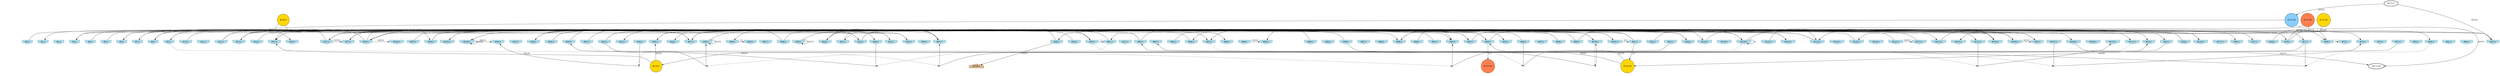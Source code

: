 digraph G {
node[shape = circle]
rankInputs [style = invisible]
rankOutputs [style = invisible]
rankInputs -> rankOutputs [color=invis]
0 [label="#0:1", style = filled, shape = invhouse, color=lightblue]
1 [label="#1:1", style = filled, shape = invhouse, color=lightblue]
2 [label="#2:1", style = filled, shape = invhouse, color=lightblue]
3 [label="#3:1", style = filled, shape = invhouse, color=lightblue]
4 [label="#4:1", style = filled, shape = invhouse, color=lightblue]
5 [label="#5:1", style = filled, shape = invhouse, color=lightblue]
6 [label="#6:1", style = filled, shape = invhouse, color=lightblue]
7 [label="#7:1", style = filled, shape = invhouse, color=lightblue]
8 [label="#8:1", style = filled, shape = invhouse, color=lightblue]
9 [label="#9:1", style = filled, shape = invhouse, color=lightblue]
10 [label="#10:1", style = filled, shape = invhouse, color=lightblue]
11 [label="#11:1", style = filled, shape = invhouse, color=lightblue]
12 [label="#12:1", style = filled, shape = invhouse, color=lightblue]
13 [label="#13:1", style = filled, shape = invhouse, color=lightblue]
14 [label="#14:1", style = filled, shape = invhouse, color=lightblue]
15 [label="#15:1", style = filled, shape = invhouse, color=lightblue]
16 [label="#16:1", style = filled, shape = invhouse, color=lightblue]
17 [label="#17:1", style = filled, shape = invhouse, color=lightblue]
18 [label="#18:1", style = filled, shape = invhouse, color=lightblue]
19 [label="#19:1", style = filled, shape = invhouse, color=lightblue]
20 [label="#20:1", style = filled, shape = invhouse, color=lightblue]
21 [label="#21:1", style = filled, shape = invhouse, color=lightblue]
22 [label="#22:1", style = filled, shape = invhouse, color=lightblue]
23 [label="#23:1", style = filled, shape = invhouse, color=lightblue]
24 [label="#24:1", style = filled, shape = invhouse, color=lightblue]
25 [label="#25:1", style = filled, shape = invhouse, color=lightblue]
26 [label="#26:1", style = filled, shape = invhouse, color=lightblue]
27 [label="#27:1", style = filled, shape = invhouse, color=lightblue]
28 [label="#28:1", style = filled, shape = invhouse, color=lightblue]
29 [label="#29:1", style = filled, shape = invhouse, color=lightblue]
30 [label="#30:1", style = filled, shape = invhouse, color=lightblue]
31 [label="#31:1", style = filled, shape = invhouse, color=lightblue]
32 [label="#32:1", style = filled, shape = invhouse, color=lightblue]
33 [label="#33:1", style = filled, shape = invhouse, color=lightblue]
34 [label="#34:1", style = filled, shape = invhouse, color=lightblue]
35 [label="#35:1", style = filled, shape = invhouse, color=lightblue]
36 [label="#36:1", style = filled, shape = invhouse, color=lightblue]
37 [label="#37:1", style = filled, shape = invhouse, color=lightblue]
38 [label="#38:1", style = filled, shape = invhouse, color=lightblue]
39 [label="#39:1", style = filled, shape = invhouse, color=lightblue]
40 [label="#40:1", style = filled, shape = invhouse, color=lightblue]
41 [label="#41:1", style = filled, shape = invhouse, color=lightblue]
42 [label="#42:1", style = filled, shape = invhouse, color=lightblue]
43 [label="#43:1", style = filled, shape = invhouse, color=lightblue]
44 [label="#44:1", style = filled, shape = invhouse, color=lightblue]
45 [label="#45:1", style = filled, shape = invhouse, color=lightblue]
46 [label="#46:1", style = filled, shape = invhouse, color=lightblue]
47 [label="#47:1", style = filled, shape = invhouse, color=lightblue]
48 [label="#48:1", style = filled, shape = invhouse, color=lightblue]
49 [label="#49:1", style = filled, shape = invhouse, color=lightblue]
50 [label="#50:1", style = filled, shape = invhouse, color=lightblue]
51 [label="#51:1", style = filled, shape = invhouse, color=lightblue]
52 [label="#52:1", style = filled, shape = invhouse, color=lightblue]
53 [label="#53:1", style = filled, shape = invhouse, color=lightblue]
54 [label="#54:1", style = filled, shape = invhouse, color=lightblue]
55 [label="#55:1", style = filled, shape = invhouse, color=lightblue]
56 [label="#56:1", style = filled, shape = invhouse, color=lightblue]
57 [label="#57:1", style = filled, shape = invhouse, color=lightblue]
58 [label="#58:1", style = filled, shape = invhouse, color=lightblue]
59 [label="#59:1", style = filled, shape = invhouse, color=lightblue]
60 [label="#60:1", style = filled, shape = invhouse, color=lightblue]
61 [label="#61:1", style = filled, shape = invhouse, color=lightblue]
62 [label="#62:1", style = filled, shape = invhouse, color=lightblue]
63 [label="#63:1", style = filled, shape = invhouse, color=lightblue]
64 [label="#64:1", style = filled, shape = invhouse, color=lightblue]
65 [label="#65:1", style = filled, shape = invhouse, color=lightblue]
66 [label="#66:1", style = filled, shape = invhouse, color=lightblue]
67 [label="#67:1", style = filled, shape = invhouse, color=lightblue]
68 [label="#68:1", style = filled, shape = invhouse, color=lightblue]
69 [label="#69:1", style = filled, shape = invhouse, color=lightblue]
70 [label="#70:1", style = filled, shape = invhouse, color=lightblue]
71 [label="#71:1", style = filled, shape = invhouse, color=lightblue]
72 [label="#72:1", style = filled, shape = invhouse, color=lightblue]
73 [label="#73:1", style = filled, shape = invhouse, color=lightblue]
74 [label="#74:1", style = filled, shape = invhouse, color=lightblue]
75 [label="#75:1", style = filled, shape = invhouse, color=lightblue]
76 [label="#76:1", style = filled, shape = invhouse, color=lightblue]
77 [label="#77:1", style = filled, shape = invhouse, color=lightblue]
78 [label="#78:1", style = filled, shape = invhouse, color=lightblue]
79 [label="#79:1", style = filled, shape = invhouse, color=lightblue]
80 [label="#80:1", style = filled, shape = invhouse, color=lightblue]
81 [label="#81:1", style = filled, shape = invhouse, color=lightblue]
82 [label="#82:1", style = filled, shape = invhouse, color=lightblue]
83 [label="#83:1", style = filled, shape = invhouse, color=lightblue]
84 [label="#84:1", style = filled, shape = invhouse, color=lightblue]
85 [label="#85:1", style = filled, shape = invhouse, color=lightblue]
86 [label="#86:1", style = filled, shape = invhouse, color=lightblue]
87 [label="#87:1", style = filled, shape = invhouse, color=lightblue]
88 [label="#88:1", style = filled, shape = invhouse, color=lightblue]
89 [label="#89:1", style = filled, shape = invhouse, color=lightblue]
90 [label="#90:1", style = filled, shape = invhouse, color=lightblue]
91 [label="#91:1", style = filled, shape = invhouse, color=lightblue]
92 [label="#92:1", style = filled, shape = invhouse, color=lightblue]
93 [label="#93:1", style = filled, shape = invhouse, color=lightblue]
94 [label="#94:1", style = filled, shape = invhouse, color=lightblue]
95 [label="#95:1", style = filled, shape = invhouse, color=lightblue]
96 [label="#96:1", style = filled, shape = invhouse, color=lightblue]
97 [label="#97:1", style = filled, shape = invhouse, color=lightblue]
98 [label="#98:1", style = filled, shape = invhouse, color=lightblue]
99 [label="#99:1", style = filled, shape = invhouse, color=lightblue]
100 [label="#100:1", style = filled, shape = invhouse, color=lightblue]
101 [label="#101:1", style = filled, shape = invhouse, color=lightblue]
102 [label="#102:1", style = filled, shape = invhouse, color=lightblue]
103 [label="#103:1", style = filled, shape = invhouse, color=lightblue]
104 [label="#104:1", style = filled, shape = invhouse, color=lightblue]
105 [label="#105:1", style = filled, shape = invhouse, color=lightblue]
106 [label="#106:1", style = filled, shape = invhouse, color=lightblue]
107 [label="#107:1", style = filled, shape = invhouse, color=lightblue]
108 [label="#108:1", style = filled, shape = invhouse, color=lightblue]
109 [label="#109:1", style = filled, shape = invhouse, color=lightblue]
110 [label="#110:1", style = filled, shape = invhouse, color=lightblue]
111 [label="#111:1", style = filled, shape = invhouse, color=lightblue]
112 [label="#112:1", style = filled, shape = invhouse, color=lightblue]
113 [label="#113:1", style = filled, shape = invhouse, color=lightblue]
114 [label="#114:1", style = filled, shape = invhouse, color=lightblue]
115 [label="#115:1", style = filled, shape = invhouse, color=lightblue]
116 [label="#116:1", style = filled, shape = invhouse, color=lightblue]
117 [label="#117:1", style = filled, shape = invhouse, color=lightblue]
118 [label="#118:1", style = filled, shape = invhouse, color=lightblue]
119 [label="#119:1", style = filled, shape = invhouse, color=lightblue]
120 [label="#120:1", style = filled, shape = invhouse, color=lightblue]
121 [label="#121:1", style = filled, shape = invhouse, color=lightblue]
122 [label="#122:1", style = filled, shape = invhouse, color=lightblue]
123 [label="#123:1", style = filled, shape = invhouse, color=lightblue]
124 [label="#124:1", style = filled, shape = invhouse, color=lightblue]
125 [label="#125:1", style = filled, shape = invhouse, color=lightblue]
126 [label="#126:1", style = filled, shape = invhouse, color=lightblue]
127 [label="#127:1", style = filled, shape = invhouse, color=lightblue]
128 [label="#128:1", style = filled, shape = house, color=tan]
129 [label="#129:7", style = filled, fillcolor = gold]
130 [label="#130:49", style = filled, fillcolor = lightskyblue]
131 [label="#131:49", shape = doubleoctagon]
132 [label="#132:49", style = filled, fillcolor = gold]
133 [label="#133:7", shape = doubleoctagon]
134 [label="#134:49", style = filled, fillcolor = gold]
135 [label="#135:1", style = filled, fillcolor = gold]
136 [label="#136:49", style = filled, fillcolor = coral]
137 [label="#137:49", style = filled, fillcolor = coral]
28 -> 128 [label = "65535"]
84 -> 28 [label = "65535"]
133 -> 35 [label = "65535"]
65 -> 120 [label = "65535"]
28 -> 25 [label = "65535"]
34 -> 27 [label = "65535"]
91 -> 104 [label = "65535"]
22 -> 115 [label = "65535"]
33 -> 134 [label = "65535"]
80 -> 94 [label = "65535"]
45 -> 54 [label = "65535"]
108 -> 131 [label = "65535"]
134 -> 82 [label = "65535"]
77 -> 80 [label = "65535"]
17 -> 3 [label = "65535"]
25 -> 30 [label = "65535"]
86 -> 13 [label = "65535"]
51 -> 3 [label = "65535"]
82 -> 17 [label = "65535"]
20 -> 113 [label = "65535"]
52 -> 35 [label = "65535"]
78 -> 27 [label = "65535"]
10 -> 70 [label = "65535"]
78 -> 102 [label = "65535"]
113 -> 105 [label = "65535"]
129 -> 23 [label = "65535"]
94 -> 77 [label = "65535"]
125 -> 6 [label = "65535"]
139 [shape = point]
63 -> 139 [style = dashed]
44 -> 139 [dir = none]
139 -> 36
3 -> 55 [label = "65535"]
104 -> 36 [label = "65535"]
98 -> 43 [label = "65535"]
13 -> 22 [label = "65535"]
130 -> 16 [label = "65535"]
55 -> 67 [label = "65535"]
104 -> 104 [label = "65535"]
80 -> 68 [label = "65535"]
106 -> 123 [label = "65535"]
89 -> 92 [label = "65535"]
69 -> 83 [label = "65535"]
94 -> 118 [label = "65535"]
66 -> 77 [label = "65535"]
53 -> 135 [label = "65535"]
30 -> 1 [label = "65535"]
17 -> 35 [label = "65535"]
103 -> 116 [label = "65535"]
106 -> 15 [label = "65535"]
140 [shape = point]
120 -> 140 [style = dashed]
42 -> 140 [dir = none]
140 -> 45
98 -> 17 [label = "65535"]
101 -> 20 [label = "65535"]
24 -> 78 [label = "65535"]
130 -> 131 [label = "65535"]
135 -> 15 [label = "65535"]
99 -> 33 [label = "65535"]
127 -> 6 [label = "65535"]
4 -> 122 [label = "65535"]
8 -> 92 [label = "65535"]
123 -> 7 [label = "65535"]
96 -> 9 [label = "65535"]
39 -> 49 [label = "65535"]
12 -> 73 [label = "65535"]
51 -> 66 [label = "65535"]
100 -> 20 [label = "4095"]
48 -> 46 [label = "65535"]
79 -> 71 [label = "65535"]
82 -> 104 [label = "65535"]
141 [shape = point]
30 -> 141 [style = dashed]
96 -> 141 [dir = none]
141 -> 32
142 [shape = point]
41 -> 142 [style = dashed]
75 -> 142 [dir = none]
142 -> 81
121 -> 116 [label = "65535"]
132 -> 114 [label = "65535"]
70 -> 59 [label = "65535"]
143 [shape = point]
9 -> 143 [style = dashed]
115 -> 143 [dir = none]
143 -> 110
12 -> 81 [label = "65535"]
17 -> 35 [label = "7"]
19 -> 19 [label = "65535"]
137 -> 63 [label = "65535"]
82 -> 95 [label = "16383"]
135 -> 25 [label = "65535"]
144 [shape = point]
100 -> 144 [style = dashed]
86 -> 144 [dir = none]
144 -> 100
122 -> 8 [label = "63"]
38 -> 122 [label = "127"]
40 -> 111 [label = "65535"]
106 -> 83 [label = "65535"]
93 -> 56 [label = "127"]
42 -> 101 [label = "8191"]
23 -> 38 [label = "65535"]
99 -> 103 [label = "511"]
120 -> 120 [label = "31"]
123 -> 20 [label = "65535"]
13 -> 89 [label = "65535"]
70 -> 8 [label = "65535"]
17 -> 77 [label = "65535"]
45 -> 45 [label = "65535"]
21 -> 81 [label = "65535"]
70 -> 60 [label = "127"]
101 -> 51 [label = "255"]
5 -> 120 [label = "65535"]
39 -> 93 [label = "7"]
41 -> 105 [label = "511"]
22 -> 77 [label = "511"]
27 -> 108 [label = "65535"]
8 -> 27 [label = "63"]
90 -> 57 [label = "127"]
54 -> 15 [label = "65535"]
14 -> 105 [label = "65535"]
78 -> 81 [label = "15"]
145 [shape = point]
67 -> 145 [style = dashed]
107 -> 145 [dir = none]
145 -> 73
9 -> 92 [label = "255"]
94 -> 136 [label = "127"]
78 -> 15 [label = "255"]
112 -> 26 [label = "65535"]
19 -> 54 [label = "65535"]
51 -> 134 [label = "127"]
120 -> 123 [label = "65535"]
129 -> 24 [label = "63"]
59 -> 72 [label = "3"]
146 [shape = point]
42 -> 146 [style = dashed]
71 -> 146 [dir = none]
146 -> 92
147 [shape = point]
111 -> 147 [style = dashed]
49 -> 147 [dir = none]
147 -> 40
38 -> 106 [label = "63"]
63 -> 27 [label = "65535"]
148 [shape = point]
60 -> 148 [style = dashed]
71 -> 148 [dir = none]
148 -> 64
34 -> 89 [label = "65535"]
29 -> 21 [label = "65535"]
48 -> 93 [label = "63"]
30 -> 63 [label = "3"]
58 -> 59 [label = "1"]
118 -> 32 [label = "65535"]
22 -> 67 [label = "65535"]
46 -> 18 [label = "15"]
42 -> 100 [label = "1"]
0 -> 116 [label = "1"]
133 -> 130 [label = "65535"]
134 -> 94 [label = "65535"]
106 -> 55 [label = "65535"]
7 -> 22 [label = "3"]
137 -> 125 [label = "65535"]
127 -> 112 [label = "65535"]
{
	rank = same
	rankdir = TB
	rankInputs -> 0 -> 1 -> 2 -> 3 -> 4 -> 5 -> 6 -> 7 -> 8 -> 9 -> 10 -> 11 -> 12 -> 13 -> 14 -> 15 -> 16 -> 17 -> 18 -> 19 -> 20 -> 21 -> 22 -> 23 -> 24 -> 25 -> 26 -> 27 -> 28 -> 29 -> 30 -> 31 -> 32 -> 33 -> 34 -> 35 -> 36 -> 37 -> 38 -> 39 -> 40 -> 41 -> 42 -> 43 -> 44 -> 45 -> 46 -> 47 -> 48 -> 49 -> 50 -> 51 -> 52 -> 53 -> 54 -> 55 -> 56 -> 57 -> 58 -> 59 -> 60 -> 61 -> 62 -> 63 -> 64 -> 65 -> 66 -> 67 -> 68 -> 69 -> 70 -> 71 -> 72 -> 73 -> 74 -> 75 -> 76 -> 77 -> 78 -> 79 -> 80 -> 81 -> 82 -> 83 -> 84 -> 85 -> 86 -> 87 -> 88 -> 89 -> 90 -> 91 -> 92 -> 93 -> 94 -> 95 -> 96 -> 97 -> 98 -> 99 -> 100 -> 101 -> 102 -> 103 -> 104 -> 105 -> 106 -> 107 -> 108 -> 109 -> 110 -> 111 -> 112 -> 113 -> 114 -> 115 -> 116 -> 117 -> 118 -> 119 -> 120 -> 121 -> 122 -> 123 -> 124 -> 125 -> 126 -> 127 [style = invis]
}
{
	rank = same
	rankdir = TB
	rankOutputs -> 128 [style = invis]
}
}
